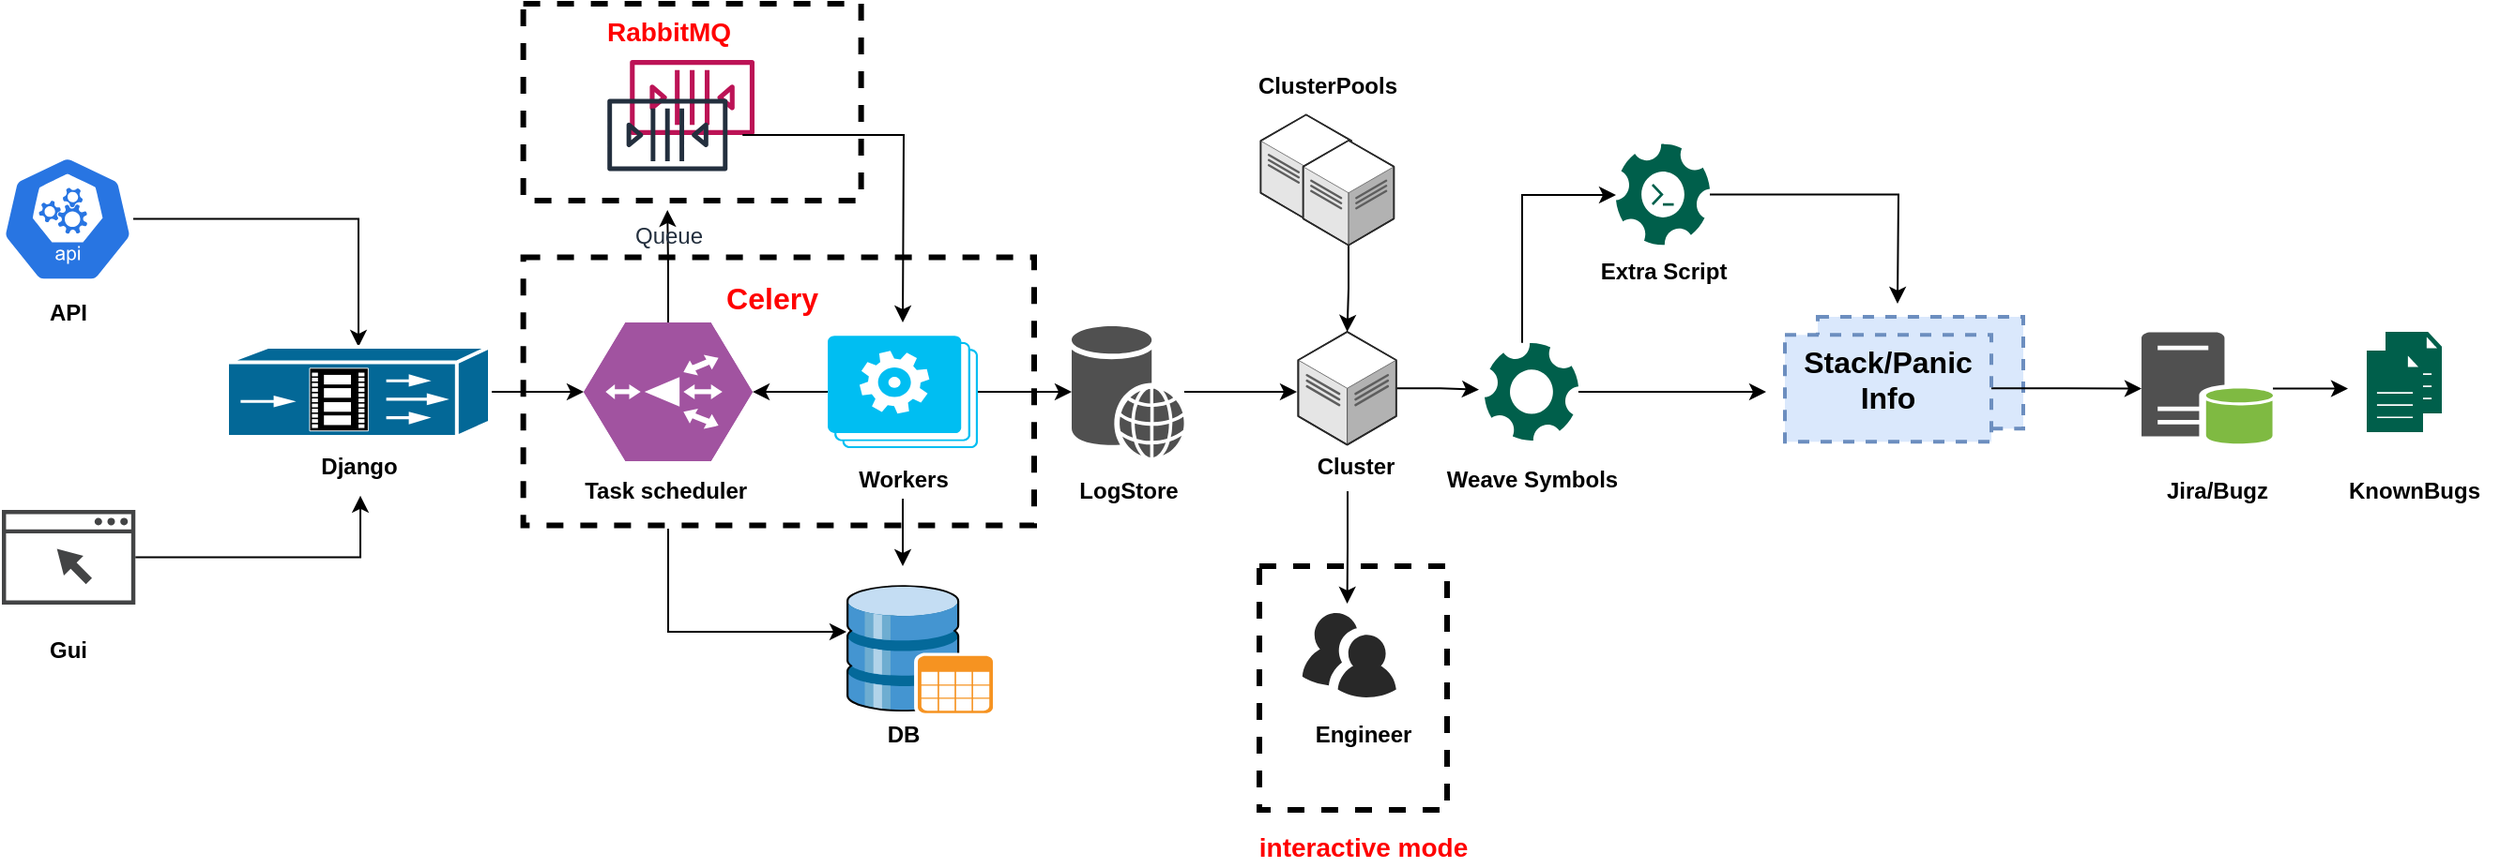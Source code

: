 <mxfile version="13.7.3" type="github">
  <diagram id="kCJveKLZRXdk8TdYt-Dh" name="Page-1">
    <mxGraphModel dx="1697" dy="961" grid="1" gridSize="10" guides="1" tooltips="1" connect="1" arrows="1" fold="1" page="1" pageScale="1" pageWidth="850" pageHeight="1100" math="0" shadow="0">
      <root>
        <mxCell id="0" />
        <mxCell id="1" parent="0" />
        <mxCell id="6CjLF7gTQOBdLBLqhCSY-31" style="edgeStyle=orthogonalEdgeStyle;rounded=0;orthogonalLoop=1;jettySize=auto;html=1;" edge="1" parent="1" source="6CjLF7gTQOBdLBLqhCSY-1" target="6CjLF7gTQOBdLBLqhCSY-13">
          <mxGeometry relative="1" as="geometry" />
        </mxCell>
        <mxCell id="6CjLF7gTQOBdLBLqhCSY-44" style="edgeStyle=orthogonalEdgeStyle;rounded=0;orthogonalLoop=1;jettySize=auto;html=1;" edge="1" parent="1" target="6CjLF7gTQOBdLBLqhCSY-4">
          <mxGeometry relative="1" as="geometry">
            <mxPoint x="395" y="620" as="sourcePoint" />
            <Array as="points">
              <mxPoint x="395" y="675" />
            </Array>
          </mxGeometry>
        </mxCell>
        <mxCell id="6CjLF7gTQOBdLBLqhCSY-1" value="" style="verticalLabelPosition=bottom;html=1;fillColor=#A153A0;strokeColor=#ffffff;verticalAlign=top;align=center;points=[[0,0.5,0],[0.125,0.25,0],[0.25,0,0],[0.5,0,0],[0.75,0,0],[0.875,0.25,0],[1,0.5,0],[0.875,0.75,0],[0.75,1,0],[0.5,1,0],[0.125,0.75,0]];pointerEvents=1;shape=mxgraph.cisco_safe.compositeIcon;bgIcon=mxgraph.cisco_safe.design.blank_device;resIcon=mxgraph.cisco_safe.design.wide_area_application_engine;rotation=-180;" vertex="1" parent="1">
          <mxGeometry x="350" y="510.01" width="90" height="74" as="geometry" />
        </mxCell>
        <mxCell id="6CjLF7gTQOBdLBLqhCSY-4" value="" style="shadow=0;dashed=0;html=1;labelPosition=center;verticalLabelPosition=bottom;verticalAlign=top;align=center;outlineConnect=0;shape=mxgraph.veeam.3d.database;fillColor=none;" vertex="1" parent="1">
          <mxGeometry x="490" y="650" width="80" height="70" as="geometry" />
        </mxCell>
        <mxCell id="6CjLF7gTQOBdLBLqhCSY-29" style="edgeStyle=orthogonalEdgeStyle;rounded=0;orthogonalLoop=1;jettySize=auto;html=1;" edge="1" parent="1" source="6CjLF7gTQOBdLBLqhCSY-6" target="6CjLF7gTQOBdLBLqhCSY-12">
          <mxGeometry relative="1" as="geometry" />
        </mxCell>
        <mxCell id="6CjLF7gTQOBdLBLqhCSY-6" value="" style="html=1;dashed=0;whitespace=wrap;fillColor=#2875E2;strokeColor=#ffffff;points=[[0.005,0.63,0],[0.1,0.2,0],[0.9,0.2,0],[0.5,0,0],[0.995,0.63,0],[0.72,0.99,0],[0.5,1,0],[0.28,0.99,0]];shape=mxgraph.kubernetes.icon;prIcon=api" vertex="1" parent="1">
          <mxGeometry x="40" y="414.81" width="70" height="80" as="geometry" />
        </mxCell>
        <mxCell id="6CjLF7gTQOBdLBLqhCSY-11" value="" style="outlineConnect=0;fontColor=#232F3E;gradientColor=none;fillColor=#BC1356;strokeColor=none;dashed=0;verticalLabelPosition=bottom;verticalAlign=top;align=center;html=1;fontSize=12;fontStyle=0;aspect=fixed;pointerEvents=1;shape=mxgraph.aws4.queue;" vertex="1" parent="1">
          <mxGeometry x="374.62" y="370" width="66.38" height="40" as="geometry" />
        </mxCell>
        <mxCell id="6CjLF7gTQOBdLBLqhCSY-30" style="edgeStyle=orthogonalEdgeStyle;rounded=0;orthogonalLoop=1;jettySize=auto;html=1;entryX=1;entryY=0.5;entryDx=0;entryDy=0;entryPerimeter=0;" edge="1" parent="1" source="6CjLF7gTQOBdLBLqhCSY-12" target="6CjLF7gTQOBdLBLqhCSY-1">
          <mxGeometry relative="1" as="geometry" />
        </mxCell>
        <mxCell id="6CjLF7gTQOBdLBLqhCSY-12" value="" style="shape=mxgraph.cisco.misc.streamer;html=1;pointerEvents=1;dashed=0;fillColor=#036897;strokeColor=#ffffff;strokeWidth=2;verticalLabelPosition=bottom;verticalAlign=top;align=center;outlineConnect=0;rotation=0;" vertex="1" parent="1">
          <mxGeometry x="160" y="523.01" width="140" height="48" as="geometry" />
        </mxCell>
        <mxCell id="6CjLF7gTQOBdLBLqhCSY-33" style="edgeStyle=orthogonalEdgeStyle;rounded=0;orthogonalLoop=1;jettySize=auto;html=1;" edge="1" parent="1" source="6CjLF7gTQOBdLBLqhCSY-13">
          <mxGeometry relative="1" as="geometry">
            <mxPoint x="520" y="510" as="targetPoint" />
          </mxGeometry>
        </mxCell>
        <mxCell id="6CjLF7gTQOBdLBLqhCSY-13" value="Queue" style="outlineConnect=0;fontColor=#232F3E;gradientColor=none;strokeColor=#232F3E;dashed=0;verticalLabelPosition=bottom;verticalAlign=top;align=center;html=1;fontSize=12;fontStyle=0;aspect=fixed;shape=mxgraph.aws4.resourceIcon;resIcon=mxgraph.aws4.queue;fillColor=none;" vertex="1" parent="1">
          <mxGeometry x="354.62" y="370" width="80" height="80" as="geometry" />
        </mxCell>
        <mxCell id="6CjLF7gTQOBdLBLqhCSY-34" style="edgeStyle=orthogonalEdgeStyle;rounded=0;orthogonalLoop=1;jettySize=auto;html=1;" edge="1" parent="1" source="6CjLF7gTQOBdLBLqhCSY-16" target="6CjLF7gTQOBdLBLqhCSY-17">
          <mxGeometry relative="1" as="geometry">
            <mxPoint x="600" y="547.03" as="targetPoint" />
          </mxGeometry>
        </mxCell>
        <mxCell id="6CjLF7gTQOBdLBLqhCSY-43" style="edgeStyle=orthogonalEdgeStyle;rounded=0;orthogonalLoop=1;jettySize=auto;html=1;" edge="1" parent="1" source="6CjLF7gTQOBdLBLqhCSY-52">
          <mxGeometry relative="1" as="geometry">
            <mxPoint x="520" y="640" as="targetPoint" />
            <mxPoint x="520" y="600" as="sourcePoint" />
          </mxGeometry>
        </mxCell>
        <mxCell id="6CjLF7gTQOBdLBLqhCSY-45" style="edgeStyle=orthogonalEdgeStyle;rounded=0;orthogonalLoop=1;jettySize=auto;html=1;entryX=0;entryY=0.5;entryDx=0;entryDy=0;entryPerimeter=0;" edge="1" parent="1" source="6CjLF7gTQOBdLBLqhCSY-16" target="6CjLF7gTQOBdLBLqhCSY-1">
          <mxGeometry relative="1" as="geometry" />
        </mxCell>
        <mxCell id="6CjLF7gTQOBdLBLqhCSY-16" value="" style="verticalLabelPosition=bottom;html=1;verticalAlign=top;align=center;strokeColor=none;fillColor=#00BEF2;shape=mxgraph.azure.worker_roles;" vertex="1" parent="1">
          <mxGeometry x="480" y="517.03" width="80" height="60" as="geometry" />
        </mxCell>
        <mxCell id="6CjLF7gTQOBdLBLqhCSY-68" style="edgeStyle=orthogonalEdgeStyle;rounded=0;orthogonalLoop=1;jettySize=auto;html=1;" edge="1" parent="1" source="6CjLF7gTQOBdLBLqhCSY-17">
          <mxGeometry relative="1" as="geometry">
            <mxPoint x="730" y="547.03" as="targetPoint" />
          </mxGeometry>
        </mxCell>
        <mxCell id="6CjLF7gTQOBdLBLqhCSY-17" value="" style="shadow=0;dashed=0;html=1;strokeColor=none;fillColor=#505050;labelPosition=center;verticalLabelPosition=bottom;verticalAlign=top;outlineConnect=0;align=center;shape=mxgraph.office.databases.web_store;" vertex="1" parent="1">
          <mxGeometry x="610.0" y="512.03" width="60" height="70" as="geometry" />
        </mxCell>
        <mxCell id="6CjLF7gTQOBdLBLqhCSY-37" style="edgeStyle=orthogonalEdgeStyle;rounded=0;orthogonalLoop=1;jettySize=auto;html=1;entryX=-0.06;entryY=0.478;entryDx=0;entryDy=0;entryPerimeter=0;" edge="1" parent="1" source="6CjLF7gTQOBdLBLqhCSY-18" target="6CjLF7gTQOBdLBLqhCSY-22">
          <mxGeometry relative="1" as="geometry" />
        </mxCell>
        <mxCell id="6CjLF7gTQOBdLBLqhCSY-47" style="edgeStyle=orthogonalEdgeStyle;rounded=0;orthogonalLoop=1;jettySize=auto;html=1;" edge="1" parent="1">
          <mxGeometry relative="1" as="geometry">
            <mxPoint x="756.795" y="660" as="targetPoint" />
            <mxPoint x="757" y="600" as="sourcePoint" />
            <Array as="points">
              <mxPoint x="757" y="630" />
              <mxPoint x="757" y="630" />
            </Array>
          </mxGeometry>
        </mxCell>
        <mxCell id="6CjLF7gTQOBdLBLqhCSY-18" value="" style="verticalLabelPosition=bottom;html=1;verticalAlign=top;strokeWidth=1;dashed=0;shape=mxgraph.aws3d.dataCenter;fillColor=#ffffff;strokeColor=#5E5E5E;aspect=fixed;rounded=1;shadow=0;comic=0;fontSize=12" vertex="1" parent="1">
          <mxGeometry x="730.7" y="515" width="52.19" height="60.25" as="geometry" />
        </mxCell>
        <mxCell id="6CjLF7gTQOBdLBLqhCSY-19" value="" style="verticalLabelPosition=bottom;html=1;verticalAlign=top;strokeWidth=1;dashed=0;shape=mxgraph.aws3d.dataCenter;fillColor=#ffffff;strokeColor=#5E5E5E;aspect=fixed;rounded=1;shadow=0;comic=0;fontSize=12" vertex="1" parent="1">
          <mxGeometry x="710.7" y="399.18" width="48.4" height="55.88" as="geometry" />
        </mxCell>
        <mxCell id="6CjLF7gTQOBdLBLqhCSY-36" value="" style="edgeStyle=orthogonalEdgeStyle;rounded=0;orthogonalLoop=1;jettySize=auto;html=1;" edge="1" parent="1" source="6CjLF7gTQOBdLBLqhCSY-20" target="6CjLF7gTQOBdLBLqhCSY-18">
          <mxGeometry relative="1" as="geometry" />
        </mxCell>
        <mxCell id="6CjLF7gTQOBdLBLqhCSY-20" value="" style="verticalLabelPosition=bottom;html=1;verticalAlign=top;strokeWidth=1;dashed=0;shape=mxgraph.aws3d.dataCenter;fillColor=#ffffff;strokeColor=#5E5E5E;aspect=fixed;rounded=1;shadow=0;comic=0;fontSize=12" vertex="1" parent="1">
          <mxGeometry x="733.3" y="412.93" width="48.4" height="55.88" as="geometry" />
        </mxCell>
        <mxCell id="6CjLF7gTQOBdLBLqhCSY-38" style="edgeStyle=orthogonalEdgeStyle;rounded=0;orthogonalLoop=1;jettySize=auto;html=1;" edge="1" parent="1" source="6CjLF7gTQOBdLBLqhCSY-22" target="6CjLF7gTQOBdLBLqhCSY-23">
          <mxGeometry relative="1" as="geometry">
            <Array as="points">
              <mxPoint x="850" y="442" />
            </Array>
          </mxGeometry>
        </mxCell>
        <mxCell id="6CjLF7gTQOBdLBLqhCSY-39" style="edgeStyle=orthogonalEdgeStyle;rounded=0;orthogonalLoop=1;jettySize=auto;html=1;" edge="1" parent="1" source="6CjLF7gTQOBdLBLqhCSY-22">
          <mxGeometry relative="1" as="geometry">
            <mxPoint x="980" y="547.005" as="targetPoint" />
          </mxGeometry>
        </mxCell>
        <mxCell id="6CjLF7gTQOBdLBLqhCSY-22" value="" style="pointerEvents=1;shadow=0;dashed=0;html=1;strokeColor=none;fillColor=#005F4B;labelPosition=center;verticalLabelPosition=bottom;verticalAlign=top;align=center;outlineConnect=0;shape=mxgraph.veeam2.service_application;glass=0;sketch=0;" vertex="1" parent="1">
          <mxGeometry x="830" y="520.88" width="50" height="52.25" as="geometry" />
        </mxCell>
        <mxCell id="6CjLF7gTQOBdLBLqhCSY-40" style="edgeStyle=orthogonalEdgeStyle;rounded=0;orthogonalLoop=1;jettySize=auto;html=1;" edge="1" parent="1" source="6CjLF7gTQOBdLBLqhCSY-23">
          <mxGeometry relative="1" as="geometry">
            <mxPoint x="1050" y="500" as="targetPoint" />
          </mxGeometry>
        </mxCell>
        <mxCell id="6CjLF7gTQOBdLBLqhCSY-23" value="" style="pointerEvents=1;shadow=0;dashed=0;html=1;strokeColor=none;fillColor=#005F4B;labelPosition=center;verticalLabelPosition=bottom;verticalAlign=top;align=center;outlineConnect=0;shape=mxgraph.veeam2.automation;glass=0;sketch=0;" vertex="1" parent="1">
          <mxGeometry x="900" y="414.81" width="50" height="54" as="geometry" />
        </mxCell>
        <mxCell id="6CjLF7gTQOBdLBLqhCSY-24" value="" style="fontStyle=0;verticalAlign=top;align=center;spacingTop=-2;rounded=0;whiteSpace=wrap;html=1;strokeColor=#6c8ebf;strokeWidth=2;dashed=1;container=1;collapsible=0;expand=0;recursiveResize=0;shadow=0;fillColor=#dae8fc;sketch=0;glass=0;" vertex="1" parent="1">
          <mxGeometry x="1007.49" y="507.0" width="109.51" height="59.65" as="geometry" />
        </mxCell>
        <mxCell id="6CjLF7gTQOBdLBLqhCSY-41" value="" style="edgeStyle=orthogonalEdgeStyle;rounded=0;orthogonalLoop=1;jettySize=auto;html=1;" edge="1" parent="1" source="6CjLF7gTQOBdLBLqhCSY-25" target="6CjLF7gTQOBdLBLqhCSY-26">
          <mxGeometry relative="1" as="geometry" />
        </mxCell>
        <mxCell id="6CjLF7gTQOBdLBLqhCSY-25" value="&lt;b style=&quot;font-size: 16px&quot;&gt;Stack/Panic Info&lt;/b&gt;" style="fontStyle=0;verticalAlign=top;align=center;spacingTop=-2;fillColor=#dae8fc;rounded=0;whiteSpace=wrap;html=1;strokeColor=#6c8ebf;strokeWidth=2;dashed=1;container=1;collapsible=0;expand=0;recursiveResize=0;" vertex="1" parent="1">
          <mxGeometry x="990" y="516.65" width="110" height="57" as="geometry" />
        </mxCell>
        <mxCell id="6CjLF7gTQOBdLBLqhCSY-42" style="edgeStyle=orthogonalEdgeStyle;rounded=0;orthogonalLoop=1;jettySize=auto;html=1;" edge="1" parent="1" source="6CjLF7gTQOBdLBLqhCSY-26">
          <mxGeometry relative="1" as="geometry">
            <mxPoint x="1290" y="545.25" as="targetPoint" />
          </mxGeometry>
        </mxCell>
        <mxCell id="6CjLF7gTQOBdLBLqhCSY-26" value="" style="shadow=0;dashed=0;html=1;strokeColor=none;fillColor=#505050;labelPosition=center;verticalLabelPosition=bottom;verticalAlign=top;outlineConnect=0;align=center;shape=mxgraph.office.databases.database_server_green;" vertex="1" parent="1">
          <mxGeometry x="1180" y="515.25" width="70" height="60" as="geometry" />
        </mxCell>
        <mxCell id="6CjLF7gTQOBdLBLqhCSY-27" value="" style="pointerEvents=1;shadow=0;dashed=0;html=1;strokeColor=none;fillColor=#005F4B;labelPosition=center;verticalLabelPosition=bottom;verticalAlign=top;align=center;outlineConnect=0;shape=mxgraph.veeam2.file;glass=0;sketch=0;" vertex="1" parent="1">
          <mxGeometry x="1310" y="515" width="30" height="43.47" as="geometry" />
        </mxCell>
        <mxCell id="6CjLF7gTQOBdLBLqhCSY-28" value="" style="pointerEvents=1;shadow=0;dashed=0;html=1;strokeColor=none;fillColor=#005F4B;labelPosition=center;verticalLabelPosition=bottom;verticalAlign=top;align=center;outlineConnect=0;shape=mxgraph.veeam2.file;glass=0;sketch=0;" vertex="1" parent="1">
          <mxGeometry x="1300" y="525.03" width="30" height="43.47" as="geometry" />
        </mxCell>
        <mxCell id="6CjLF7gTQOBdLBLqhCSY-46" value="" style="verticalLabelPosition=bottom;html=1;fillColor=#282828;strokeColor=none;verticalAlign=top;pointerEvents=1;align=center;shape=mxgraph.cisco_safe.people_places_things_icons.icon9;" vertex="1" parent="1">
          <mxGeometry x="732.89" y="665" width="50" height="45" as="geometry" />
        </mxCell>
        <mxCell id="6CjLF7gTQOBdLBLqhCSY-48" value="API" style="text;html=1;resizable=0;autosize=1;align=center;verticalAlign=middle;points=[];fillColor=none;strokeColor=none;rounded=0;fontStyle=1" vertex="1" parent="1">
          <mxGeometry x="55" y="495.25" width="40" height="20" as="geometry" />
        </mxCell>
        <mxCell id="6CjLF7gTQOBdLBLqhCSY-49" value="Django" style="text;html=1;resizable=0;autosize=1;align=center;verticalAlign=middle;points=[];fillColor=none;strokeColor=none;rounded=0;fontStyle=1" vertex="1" parent="1">
          <mxGeometry x="200" y="577.03" width="60" height="20" as="geometry" />
        </mxCell>
        <mxCell id="6CjLF7gTQOBdLBLqhCSY-50" value="DB" style="text;html=1;resizable=0;autosize=1;align=center;verticalAlign=middle;points=[];fillColor=none;strokeColor=none;rounded=0;fontStyle=1" vertex="1" parent="1">
          <mxGeometry x="505" y="720" width="30" height="20" as="geometry" />
        </mxCell>
        <mxCell id="6CjLF7gTQOBdLBLqhCSY-51" value="Task scheduler&amp;nbsp;" style="text;html=1;resizable=0;autosize=1;align=center;verticalAlign=middle;points=[];fillColor=none;strokeColor=none;rounded=0;fontStyle=1" vertex="1" parent="1">
          <mxGeometry x="339.62" y="590" width="110" height="20" as="geometry" />
        </mxCell>
        <mxCell id="6CjLF7gTQOBdLBLqhCSY-52" value="Workers" style="text;html=1;resizable=0;autosize=1;align=center;verticalAlign=middle;points=[];fillColor=none;strokeColor=none;rounded=0;fontStyle=1" vertex="1" parent="1">
          <mxGeometry x="490" y="584.01" width="60" height="20" as="geometry" />
        </mxCell>
        <mxCell id="6CjLF7gTQOBdLBLqhCSY-53" value="LogStore" style="text;html=1;resizable=0;autosize=1;align=center;verticalAlign=middle;points=[];fillColor=none;strokeColor=none;rounded=0;fontStyle=1" vertex="1" parent="1">
          <mxGeometry x="605" y="590" width="70" height="20" as="geometry" />
        </mxCell>
        <mxCell id="6CjLF7gTQOBdLBLqhCSY-54" value="ClusterPools" style="text;html=1;resizable=0;autosize=1;align=center;verticalAlign=middle;points=[];fillColor=none;strokeColor=none;rounded=0;fontStyle=1" vertex="1" parent="1">
          <mxGeometry x="700.7" y="374" width="90" height="20" as="geometry" />
        </mxCell>
        <mxCell id="6CjLF7gTQOBdLBLqhCSY-55" value="Cluster" style="text;html=1;resizable=0;autosize=1;align=center;verticalAlign=middle;points=[];fillColor=none;strokeColor=none;rounded=0;fontStyle=1" vertex="1" parent="1">
          <mxGeometry x="730.7" y="577.03" width="60" height="20" as="geometry" />
        </mxCell>
        <mxCell id="6CjLF7gTQOBdLBLqhCSY-56" value="Weave Symbols" style="text;html=1;resizable=0;autosize=1;align=center;verticalAlign=middle;points=[];fillColor=none;strokeColor=none;rounded=0;fontStyle=1" vertex="1" parent="1">
          <mxGeometry x="800" y="584.01" width="110" height="20" as="geometry" />
        </mxCell>
        <mxCell id="6CjLF7gTQOBdLBLqhCSY-57" value="Extra Script" style="text;html=1;resizable=0;autosize=1;align=center;verticalAlign=middle;points=[];fillColor=none;strokeColor=none;rounded=0;fontStyle=1" vertex="1" parent="1">
          <mxGeometry x="885" y="472.81" width="80" height="20" as="geometry" />
        </mxCell>
        <mxCell id="6CjLF7gTQOBdLBLqhCSY-58" value="Jira/Bugz" style="text;html=1;resizable=0;autosize=1;align=center;verticalAlign=middle;points=[];fillColor=none;strokeColor=none;rounded=0;fontStyle=1" vertex="1" parent="1">
          <mxGeometry x="1185" y="590" width="70" height="20" as="geometry" />
        </mxCell>
        <mxCell id="6CjLF7gTQOBdLBLqhCSY-59" value="KnownBugs" style="text;html=1;resizable=0;autosize=1;align=center;verticalAlign=middle;points=[];fillColor=none;strokeColor=none;rounded=0;fontStyle=1" vertex="1" parent="1">
          <mxGeometry x="1280" y="590" width="90" height="20" as="geometry" />
        </mxCell>
        <mxCell id="6CjLF7gTQOBdLBLqhCSY-60" value="Engineer" style="text;html=1;resizable=0;autosize=1;align=center;verticalAlign=middle;points=[];fillColor=none;strokeColor=none;rounded=0;fontStyle=1" vertex="1" parent="1">
          <mxGeometry x="730" y="720" width="70" height="20" as="geometry" />
        </mxCell>
        <mxCell id="6CjLF7gTQOBdLBLqhCSY-61" value="" style="rounded=0;whiteSpace=wrap;html=1;fillColor=none;dashed=1;fontStyle=1;strokeWidth=3;" vertex="1" parent="1">
          <mxGeometry x="710" y="640" width="100" height="130" as="geometry" />
        </mxCell>
        <mxCell id="6CjLF7gTQOBdLBLqhCSY-62" value="&lt;font color=&quot;#ff0000&quot; style=&quot;font-size: 14px&quot;&gt;interactive mode&lt;/font&gt;" style="text;html=1;resizable=0;autosize=1;align=center;verticalAlign=middle;points=[];fillColor=none;strokeColor=none;rounded=0;shadow=0;glass=0;sketch=0;fontStyle=1" vertex="1" parent="1">
          <mxGeometry x="700" y="780" width="130" height="20" as="geometry" />
        </mxCell>
        <mxCell id="6CjLF7gTQOBdLBLqhCSY-63" value="" style="rounded=0;whiteSpace=wrap;html=1;fillColor=none;dashed=1;fontStyle=1;strokeWidth=3;" vertex="1" parent="1">
          <mxGeometry x="317.81" y="340" width="180" height="105" as="geometry" />
        </mxCell>
        <mxCell id="6CjLF7gTQOBdLBLqhCSY-64" value="&lt;font color=&quot;#ff0000&quot; style=&quot;font-size: 14px&quot;&gt;RabbitMQ&lt;/font&gt;" style="text;html=1;resizable=0;autosize=1;align=center;verticalAlign=middle;points=[];fillColor=none;strokeColor=none;rounded=0;fontStyle=1" vertex="1" parent="1">
          <mxGeometry x="355" y="345.18" width="80" height="20" as="geometry" />
        </mxCell>
        <mxCell id="6CjLF7gTQOBdLBLqhCSY-66" value="" style="rounded=0;whiteSpace=wrap;html=1;fillColor=none;dashed=1;fontStyle=1;strokeWidth=3;" vertex="1" parent="1">
          <mxGeometry x="317.81" y="475.26" width="272.19" height="143" as="geometry" />
        </mxCell>
        <mxCell id="6CjLF7gTQOBdLBLqhCSY-67" value="&lt;font color=&quot;#ff0000&quot; style=&quot;font-size: 16px&quot;&gt;Celery&lt;/font&gt;" style="text;html=1;resizable=0;autosize=1;align=center;verticalAlign=middle;points=[];fillColor=none;strokeColor=none;rounded=0;fontStyle=1" vertex="1" parent="1">
          <mxGeometry x="420" y="487" width="60" height="20" as="geometry" />
        </mxCell>
        <mxCell id="6CjLF7gTQOBdLBLqhCSY-70" style="edgeStyle=orthogonalEdgeStyle;rounded=0;orthogonalLoop=1;jettySize=auto;html=1;entryX=0.517;entryY=1.27;entryDx=0;entryDy=0;entryPerimeter=0;" edge="1" parent="1" source="6CjLF7gTQOBdLBLqhCSY-69" target="6CjLF7gTQOBdLBLqhCSY-49">
          <mxGeometry relative="1" as="geometry">
            <mxPoint x="230" y="610" as="targetPoint" />
          </mxGeometry>
        </mxCell>
        <mxCell id="6CjLF7gTQOBdLBLqhCSY-69" value="" style="pointerEvents=1;shadow=0;dashed=0;html=1;strokeColor=none;fillColor=#434445;aspect=fixed;labelPosition=center;verticalLabelPosition=bottom;verticalAlign=top;align=center;outlineConnect=0;shape=mxgraph.vvd.web_browser;" vertex="1" parent="1">
          <mxGeometry x="40" y="610" width="71.13" height="50.5" as="geometry" />
        </mxCell>
        <mxCell id="6CjLF7gTQOBdLBLqhCSY-71" value="Gui" style="text;html=1;resizable=0;autosize=1;align=center;verticalAlign=middle;points=[];fillColor=none;strokeColor=none;rounded=0;fontStyle=1" vertex="1" parent="1">
          <mxGeometry x="55" y="675" width="40" height="20" as="geometry" />
        </mxCell>
      </root>
    </mxGraphModel>
  </diagram>
</mxfile>

